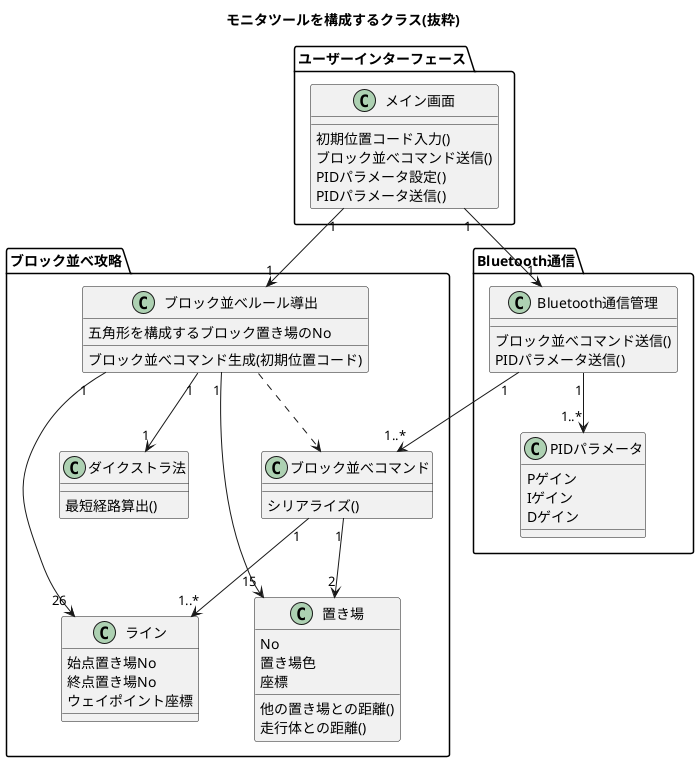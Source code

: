 @startuml

title モニタツールを構成するクラス(抜粋)

 
package ブロック並べ攻略{
        
    class ブロック並べルール導出{
        五角形を構成するブロック置き場のNo
        ブロック並べコマンド生成(初期位置コード)
    }

    ブロック並べルール導出 ..> ブロック並べコマンド

    class ブロック並べコマンド{
        シリアライズ()
    }

    ブロック並べコマンド "1"-->"1..*" ライン 
    ブロック並べコマンド "1"-->"2" 置き場

    class 置き場{
        No
        置き場色
        座標
        他の置き場との距離()
        走行体との距離()
    }

    ブロック並べルール導出  "1" -->"26" ライン 
    class ライン{
        始点置き場No
        終点置き場No
        ウェイポイント座標
    }

    class ダイクストラ法{
        最短経路算出()
    }

    ブロック並べルール導出 "1" --> "15" 置き場
    ブロック並べルール導出 "1" --> "1" ダイクストラ法
}

package Bluetooth通信{
    class Bluetooth通信管理{
        ブロック並べコマンド送信()
        PIDパラメータ送信()
    }
    
    class PIDパラメータ{
        Pゲイン
        Iゲイン
        Dゲイン
    }

    Bluetooth通信管理 "1" --> "1..*" PIDパラメータ

}

Bluetooth通信管理 "1"--> "1..*" ブロック並べコマンド

package ユーザーインターフェース{
    class メイン画面{
        初期位置コード入力()
        ブロック並べコマンド送信()
        PIDパラメータ設定()
        PIDパラメータ送信()

    }
}


メイン画面 "1" --> "1" Bluetooth通信管理
メイン画面 "1" --> "1" ブロック並べルール導出


@enduml